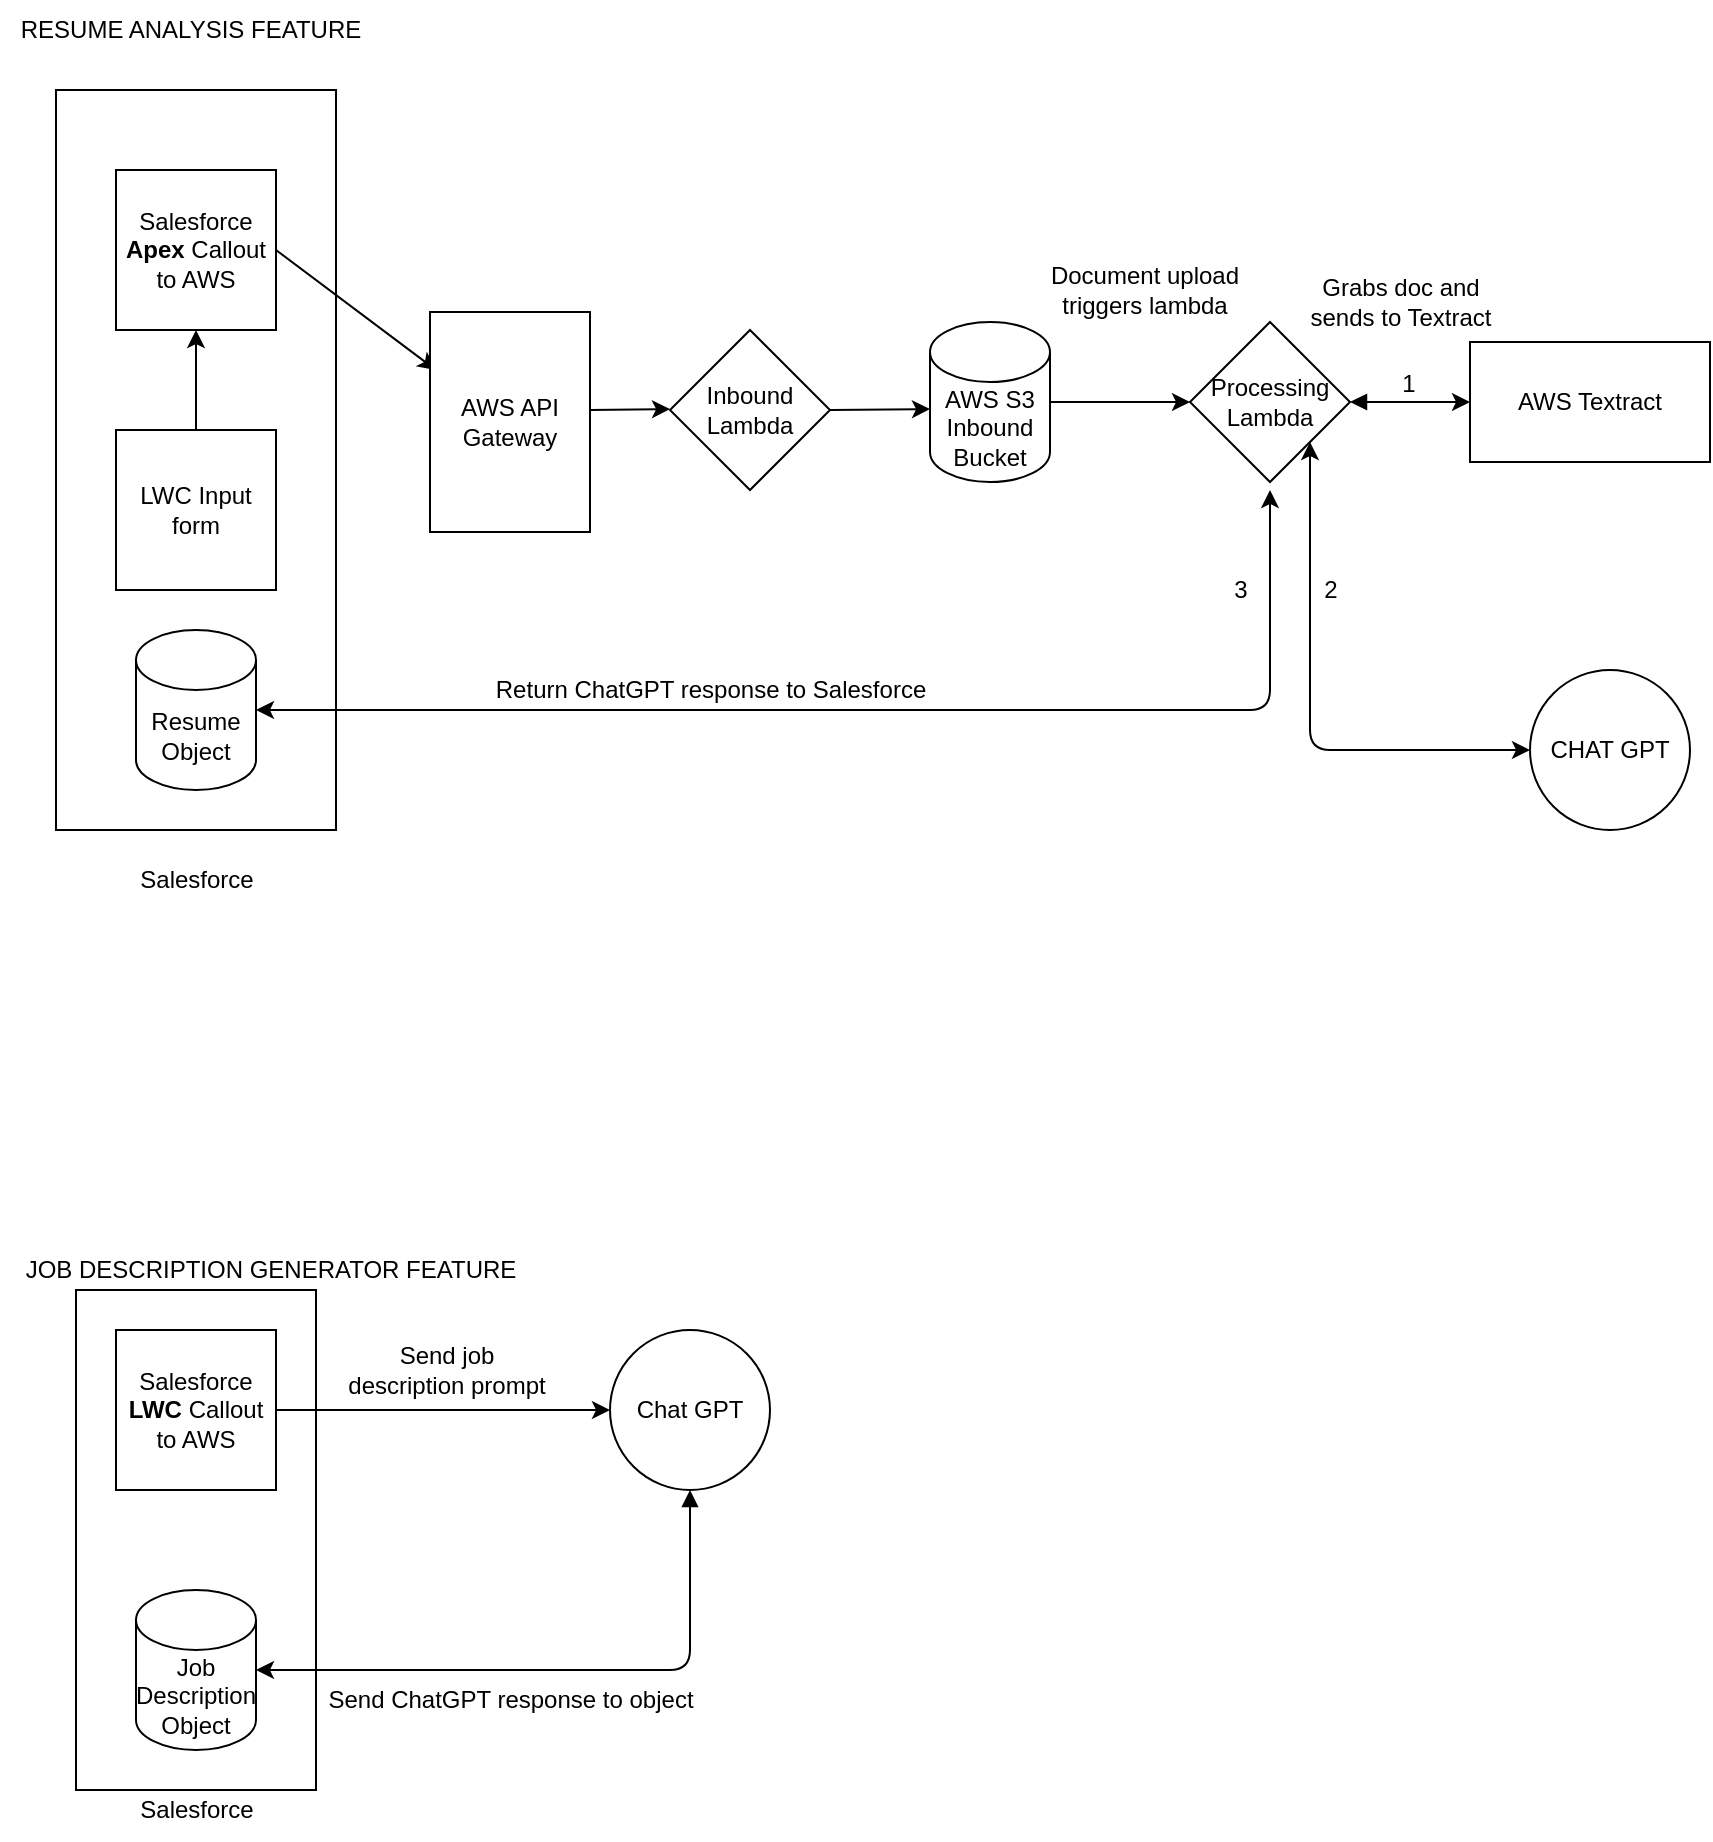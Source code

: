 <mxfile>
    <diagram id="_0wab0v61emHtb4qyNVb" name="Page-1">
        <mxGraphModel dx="941" dy="809" grid="1" gridSize="10" guides="1" tooltips="1" connect="1" arrows="1" fold="1" page="1" pageScale="1" pageWidth="850" pageHeight="1100" math="0" shadow="0">
            <root>
                <mxCell id="0"/>
                <mxCell id="1" parent="0"/>
                <mxCell id="56" value="" style="rounded=0;whiteSpace=wrap;html=1;" parent="1" vertex="1">
                    <mxGeometry x="73" y="740" width="120" height="250" as="geometry"/>
                </mxCell>
                <mxCell id="16" value="SALESFORCE" style="rounded=0;whiteSpace=wrap;html=1;" parent="1" vertex="1">
                    <mxGeometry x="63" y="140" width="140" height="370" as="geometry"/>
                </mxCell>
                <mxCell id="2" value="Salesforce&lt;br&gt;&lt;b&gt;Apex&lt;/b&gt; Callout to AWS" style="whiteSpace=wrap;html=1;aspect=fixed;" parent="1" vertex="1">
                    <mxGeometry x="93" y="180" width="80" height="80" as="geometry"/>
                </mxCell>
                <mxCell id="3" value="" style="endArrow=classic;html=1;exitX=1;exitY=0.5;exitDx=0;exitDy=0;" parent="1" source="2" edge="1">
                    <mxGeometry width="50" height="50" relative="1" as="geometry">
                        <mxPoint x="483" y="420" as="sourcePoint"/>
                        <mxPoint x="253" y="280" as="targetPoint"/>
                    </mxGeometry>
                </mxCell>
                <mxCell id="6" value="" style="edgeStyle=none;html=1;" parent="1" source="4" target="5" edge="1">
                    <mxGeometry relative="1" as="geometry"/>
                </mxCell>
                <mxCell id="4" value="AWS S3 Inbound Bucket" style="shape=cylinder3;whiteSpace=wrap;html=1;boundedLbl=1;backgroundOutline=1;size=15;" parent="1" vertex="1">
                    <mxGeometry x="500" y="256" width="60" height="80" as="geometry"/>
                </mxCell>
                <mxCell id="8" value="" style="html=1;startArrow=block;startFill=1;" parent="1" source="5" target="7" edge="1">
                    <mxGeometry relative="1" as="geometry"/>
                </mxCell>
                <mxCell id="5" value="Processing Lambda" style="rhombus;whiteSpace=wrap;html=1;" parent="1" vertex="1">
                    <mxGeometry x="630" y="256" width="80" height="80" as="geometry"/>
                </mxCell>
                <mxCell id="7" value="AWS Textract" style="whiteSpace=wrap;html=1;" parent="1" vertex="1">
                    <mxGeometry x="770" y="266" width="120" height="60" as="geometry"/>
                </mxCell>
                <mxCell id="34" style="edgeStyle=none;html=1;exitX=0.5;exitY=0;exitDx=0;exitDy=0;" parent="1" source="13" edge="1">
                    <mxGeometry relative="1" as="geometry">
                        <mxPoint x="133" y="260" as="targetPoint"/>
                    </mxGeometry>
                </mxCell>
                <mxCell id="13" value="LWC Input form" style="whiteSpace=wrap;html=1;aspect=fixed;" parent="1" vertex="1">
                    <mxGeometry x="93" y="310" width="80" height="80" as="geometry"/>
                </mxCell>
                <mxCell id="17" value="CHAT GPT" style="ellipse;whiteSpace=wrap;html=1;" parent="1" vertex="1">
                    <mxGeometry x="800" y="430" width="80" height="80" as="geometry"/>
                </mxCell>
                <mxCell id="24" value="Resume Object" style="shape=cylinder3;whiteSpace=wrap;html=1;boundedLbl=1;backgroundOutline=1;size=15;" parent="1" vertex="1">
                    <mxGeometry x="103" y="410" width="60" height="80" as="geometry"/>
                </mxCell>
                <mxCell id="25" value="Salesforce" style="text;html=1;align=center;verticalAlign=middle;resizable=0;points=[];autosize=1;strokeColor=none;fillColor=none;" parent="1" vertex="1">
                    <mxGeometry x="93" y="520" width="80" height="30" as="geometry"/>
                </mxCell>
                <mxCell id="27" value="Document upload &lt;br&gt;triggers lambda" style="text;html=1;align=center;verticalAlign=middle;resizable=0;points=[];autosize=1;strokeColor=none;fillColor=none;" parent="1" vertex="1">
                    <mxGeometry x="547" y="220" width="120" height="40" as="geometry"/>
                </mxCell>
                <mxCell id="28" value="Grabs doc and &lt;br&gt;sends to Textract" style="text;html=1;align=center;verticalAlign=middle;resizable=0;points=[];autosize=1;strokeColor=none;fillColor=none;" parent="1" vertex="1">
                    <mxGeometry x="680" y="226" width="110" height="40" as="geometry"/>
                </mxCell>
                <mxCell id="31" value="" style="edgeStyle=none;html=1;" parent="1" source="29" target="30" edge="1">
                    <mxGeometry relative="1" as="geometry"/>
                </mxCell>
                <mxCell id="29" value="Salesforce&lt;br&gt;&lt;b&gt;LWC&lt;/b&gt; Callout to AWS" style="whiteSpace=wrap;html=1;aspect=fixed;" parent="1" vertex="1">
                    <mxGeometry x="93" y="760" width="80" height="80" as="geometry"/>
                </mxCell>
                <mxCell id="59" style="edgeStyle=none;html=1;exitX=0.5;exitY=1;exitDx=0;exitDy=0;entryX=1;entryY=0.5;entryDx=0;entryDy=0;entryPerimeter=0;startArrow=block;startFill=1;" parent="1" source="30" target="55" edge="1">
                    <mxGeometry relative="1" as="geometry">
                        <Array as="points">
                            <mxPoint x="380" y="930"/>
                        </Array>
                    </mxGeometry>
                </mxCell>
                <mxCell id="30" value="Chat GPT" style="ellipse;whiteSpace=wrap;html=1;" parent="1" vertex="1">
                    <mxGeometry x="340" y="760" width="80" height="80" as="geometry"/>
                </mxCell>
                <mxCell id="32" value="Send job &lt;br&gt;description prompt" style="text;html=1;align=center;verticalAlign=middle;resizable=0;points=[];autosize=1;strokeColor=none;fillColor=none;" parent="1" vertex="1">
                    <mxGeometry x="198" y="760" width="120" height="40" as="geometry"/>
                </mxCell>
                <mxCell id="35" value="RESUME ANALYSIS FEATURE" style="text;html=1;align=center;verticalAlign=middle;resizable=0;points=[];autosize=1;strokeColor=none;fillColor=none;" parent="1" vertex="1">
                    <mxGeometry x="35" y="95" width="190" height="30" as="geometry"/>
                </mxCell>
                <mxCell id="36" value="JOB DESCRIPTION GENERATOR FEATURE" style="text;html=1;align=center;verticalAlign=middle;resizable=0;points=[];autosize=1;strokeColor=none;fillColor=none;" parent="1" vertex="1">
                    <mxGeometry x="35" y="715" width="270" height="30" as="geometry"/>
                </mxCell>
                <mxCell id="37" value="Inbound Lambda" style="rhombus;whiteSpace=wrap;html=1;" parent="1" vertex="1">
                    <mxGeometry x="370" y="260" width="80" height="80" as="geometry"/>
                </mxCell>
                <mxCell id="44" value="" style="edgeStyle=none;html=1;" parent="1" edge="1">
                    <mxGeometry relative="1" as="geometry">
                        <mxPoint x="450" y="300" as="sourcePoint"/>
                        <mxPoint x="500" y="299.5" as="targetPoint"/>
                    </mxGeometry>
                </mxCell>
                <mxCell id="47" value="AWS API Gateway" style="whiteSpace=wrap;html=1;" parent="1" vertex="1">
                    <mxGeometry x="250" y="251" width="80" height="110" as="geometry"/>
                </mxCell>
                <mxCell id="48" value="" style="edgeStyle=none;html=1;" parent="1" edge="1">
                    <mxGeometry relative="1" as="geometry">
                        <mxPoint x="330" y="300" as="sourcePoint"/>
                        <mxPoint x="370" y="299.5" as="targetPoint"/>
                    </mxGeometry>
                </mxCell>
                <mxCell id="49" value="" style="endArrow=classic;startArrow=classic;html=1;exitX=0;exitY=0.5;exitDx=0;exitDy=0;entryX=1;entryY=1;entryDx=0;entryDy=0;" parent="1" source="17" target="5" edge="1">
                    <mxGeometry width="50" height="50" relative="1" as="geometry">
                        <mxPoint x="680" y="510" as="sourcePoint"/>
                        <mxPoint x="680" y="330" as="targetPoint"/>
                        <Array as="points">
                            <mxPoint x="690" y="470"/>
                        </Array>
                    </mxGeometry>
                </mxCell>
                <mxCell id="50" value="1" style="text;html=1;align=center;verticalAlign=middle;resizable=0;points=[];autosize=1;strokeColor=none;fillColor=none;" parent="1" vertex="1">
                    <mxGeometry x="724" y="272" width="30" height="30" as="geometry"/>
                </mxCell>
                <mxCell id="51" value="2" style="text;html=1;align=center;verticalAlign=middle;resizable=0;points=[];autosize=1;strokeColor=none;fillColor=none;" parent="1" vertex="1">
                    <mxGeometry x="685" y="375" width="30" height="30" as="geometry"/>
                </mxCell>
                <mxCell id="52" value="" style="endArrow=classic;startArrow=classic;html=1;exitX=1;exitY=0.5;exitDx=0;exitDy=0;exitPerimeter=0;" parent="1" source="24" edge="1">
                    <mxGeometry width="50" height="50" relative="1" as="geometry">
                        <mxPoint x="617" y="440" as="sourcePoint"/>
                        <mxPoint x="670" y="340" as="targetPoint"/>
                        <Array as="points">
                            <mxPoint x="670" y="450"/>
                        </Array>
                    </mxGeometry>
                </mxCell>
                <mxCell id="53" value="3" style="text;html=1;align=center;verticalAlign=middle;resizable=0;points=[];autosize=1;strokeColor=none;fillColor=none;" parent="1" vertex="1">
                    <mxGeometry x="640" y="375" width="30" height="30" as="geometry"/>
                </mxCell>
                <mxCell id="54" value="Return ChatGPT response to Salesforce" style="text;html=1;align=center;verticalAlign=middle;resizable=0;points=[];autosize=1;strokeColor=none;fillColor=none;" parent="1" vertex="1">
                    <mxGeometry x="270" y="425" width="240" height="30" as="geometry"/>
                </mxCell>
                <mxCell id="55" value="Job Description Object" style="shape=cylinder3;whiteSpace=wrap;html=1;boundedLbl=1;backgroundOutline=1;size=15;" parent="1" vertex="1">
                    <mxGeometry x="103" y="890" width="60" height="80" as="geometry"/>
                </mxCell>
                <mxCell id="57" value="Salesforce" style="text;html=1;align=center;verticalAlign=middle;resizable=0;points=[];autosize=1;strokeColor=none;fillColor=none;" parent="1" vertex="1">
                    <mxGeometry x="93" y="985" width="80" height="30" as="geometry"/>
                </mxCell>
                <mxCell id="60" value="Send ChatGPT response to object" style="text;html=1;align=center;verticalAlign=middle;resizable=0;points=[];autosize=1;strokeColor=none;fillColor=none;" parent="1" vertex="1">
                    <mxGeometry x="185" y="930" width="210" height="30" as="geometry"/>
                </mxCell>
            </root>
        </mxGraphModel>
    </diagram>
</mxfile>